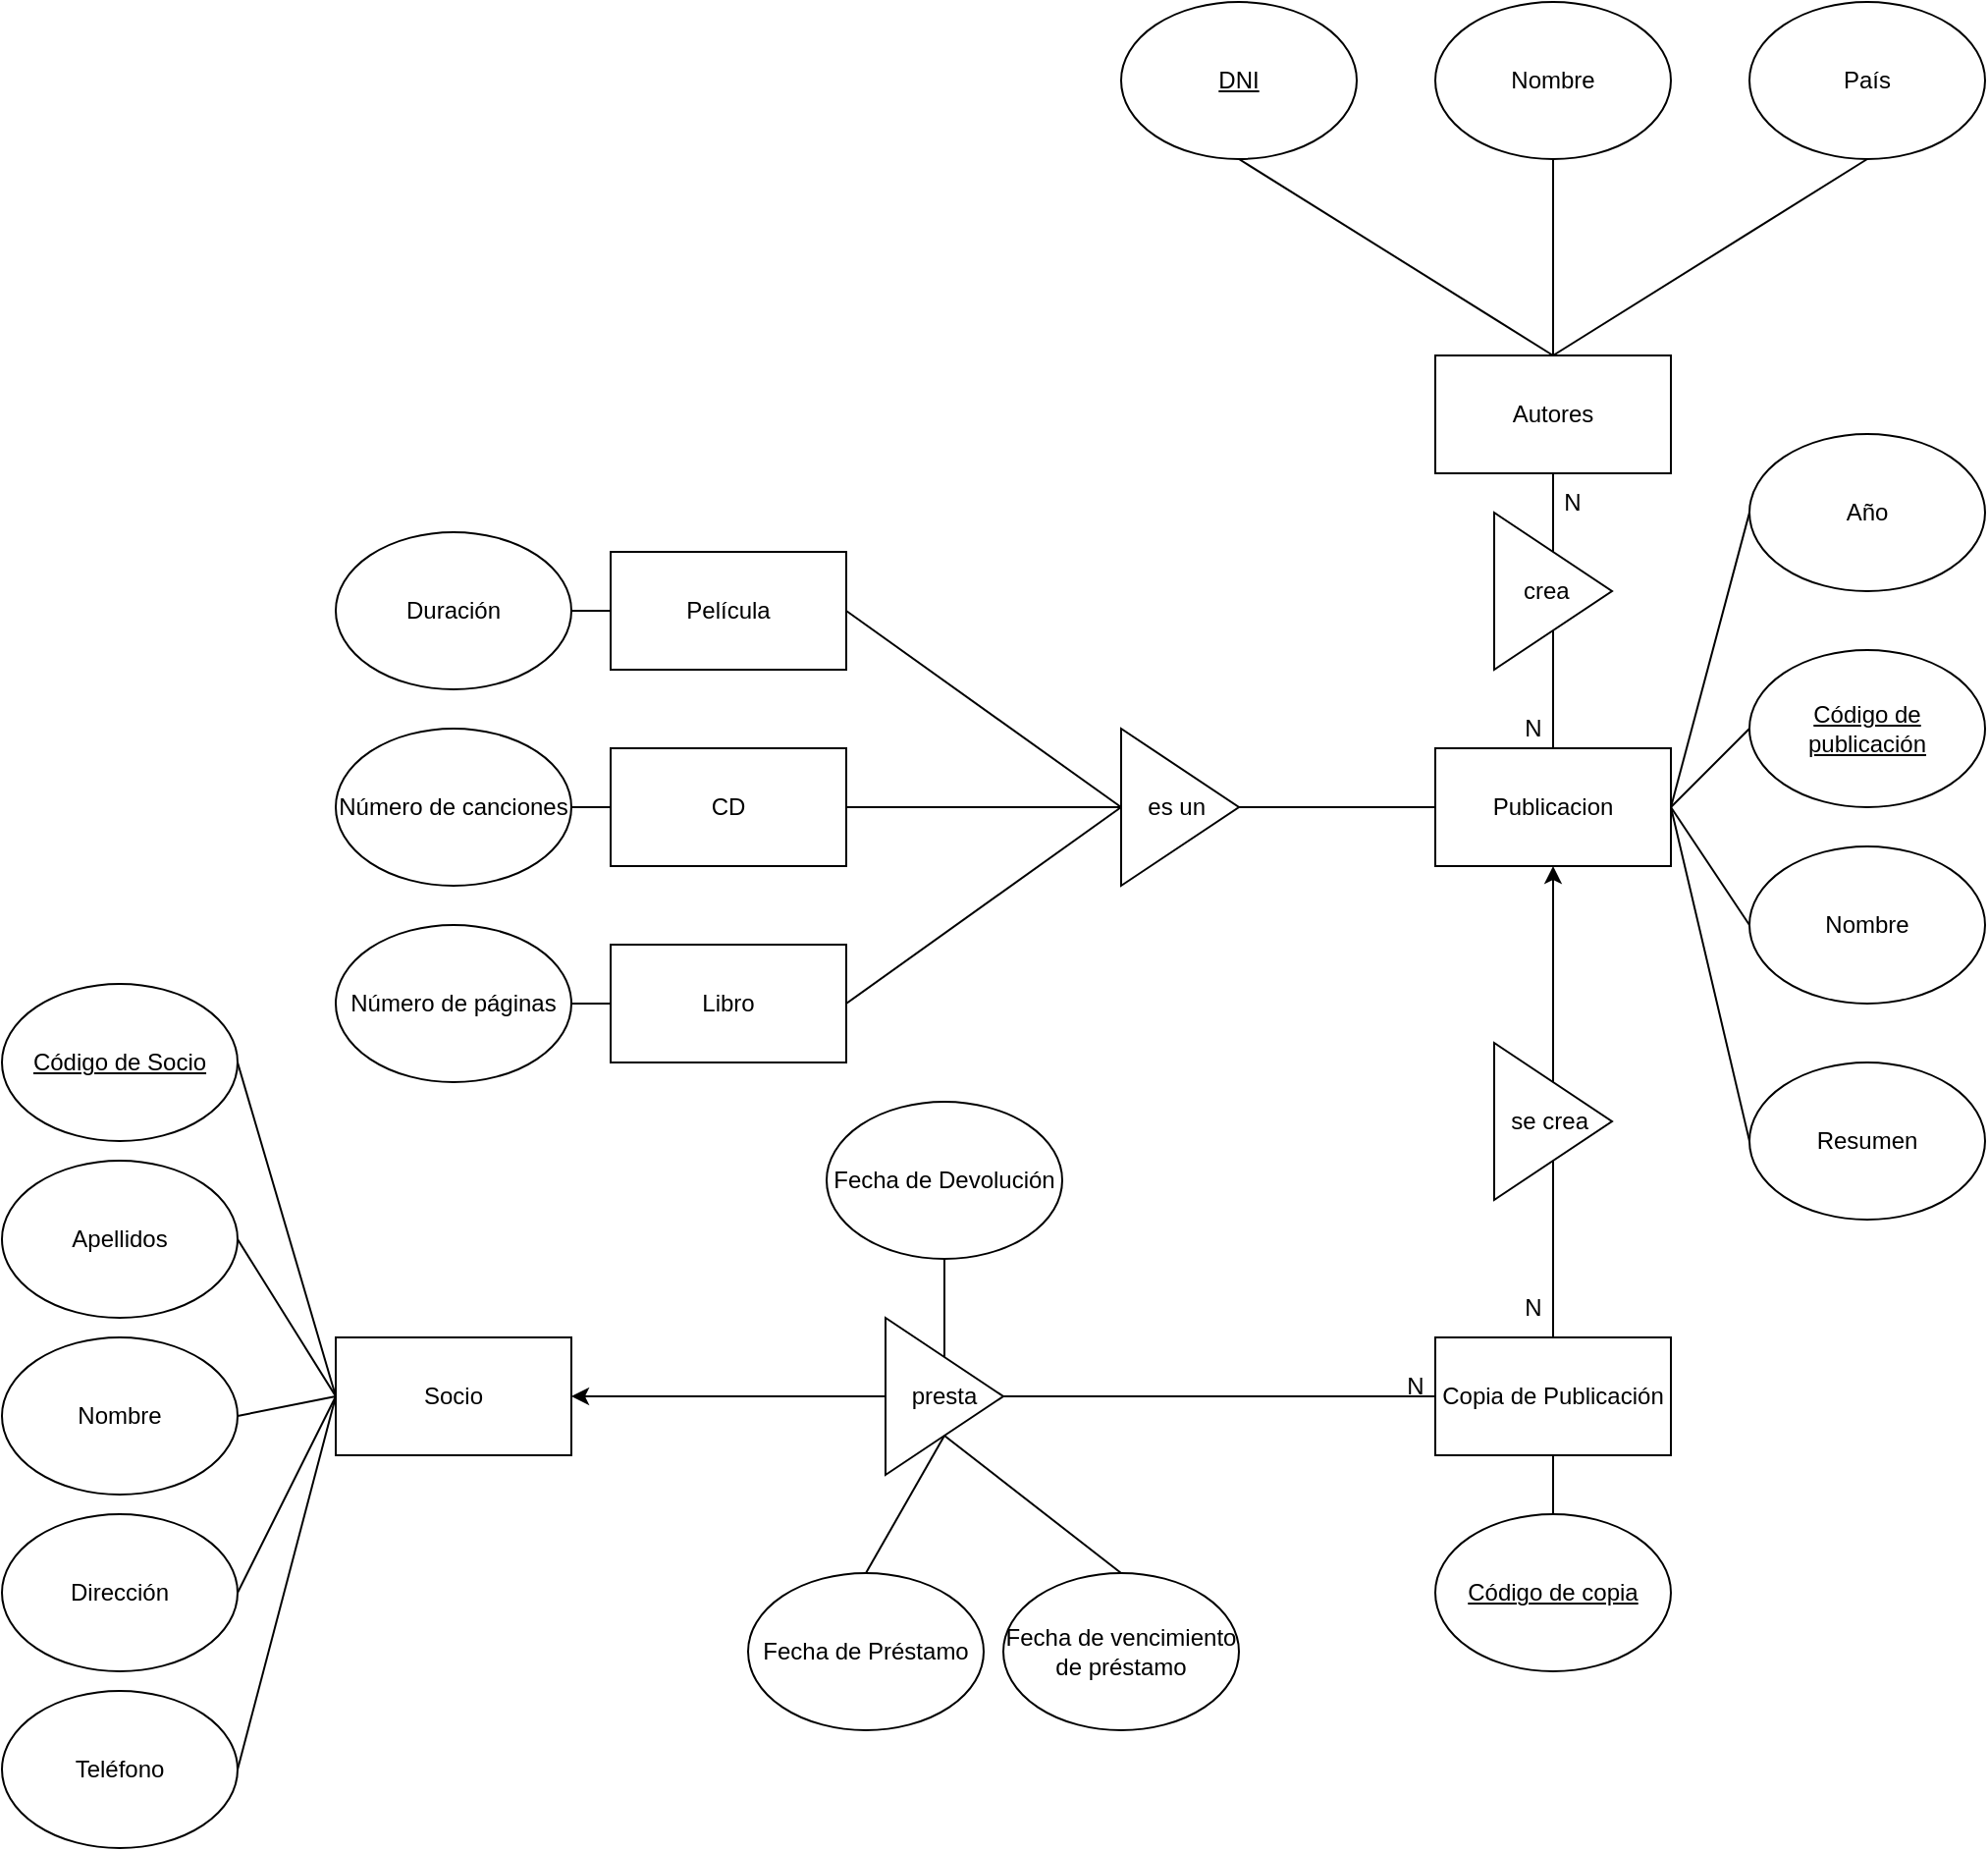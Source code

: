 <mxfile version="26.3.0">
  <diagram name="Página-1" id="hWCPHpr9890_y0SDDMvV">
    <mxGraphModel dx="1034" dy="2086" grid="1" gridSize="10" guides="1" tooltips="1" connect="1" arrows="1" fold="1" page="1" pageScale="1" pageWidth="827" pageHeight="1169" math="0" shadow="0">
      <root>
        <mxCell id="0" />
        <mxCell id="1" parent="0" />
        <mxCell id="wYTLx-t9b_W2EK-wvc39-1" value="Socio" style="rounded=0;whiteSpace=wrap;html=1;" vertex="1" parent="1">
          <mxGeometry x="360" y="250" width="120" height="60" as="geometry" />
        </mxCell>
        <mxCell id="wYTLx-t9b_W2EK-wvc39-2" value="Nombre" style="ellipse;whiteSpace=wrap;html=1;" vertex="1" parent="1">
          <mxGeometry x="190" y="250" width="120" height="80" as="geometry" />
        </mxCell>
        <mxCell id="wYTLx-t9b_W2EK-wvc39-3" value="Apellidos" style="ellipse;whiteSpace=wrap;html=1;" vertex="1" parent="1">
          <mxGeometry x="190" y="160" width="120" height="80" as="geometry" />
        </mxCell>
        <mxCell id="wYTLx-t9b_W2EK-wvc39-4" value="&lt;u&gt;Código de Socio&lt;/u&gt;" style="ellipse;whiteSpace=wrap;html=1;" vertex="1" parent="1">
          <mxGeometry x="190" y="70" width="120" height="80" as="geometry" />
        </mxCell>
        <mxCell id="wYTLx-t9b_W2EK-wvc39-5" value="Dirección" style="ellipse;whiteSpace=wrap;html=1;" vertex="1" parent="1">
          <mxGeometry x="190" y="340" width="120" height="80" as="geometry" />
        </mxCell>
        <mxCell id="wYTLx-t9b_W2EK-wvc39-6" value="Teléfono" style="ellipse;whiteSpace=wrap;html=1;" vertex="1" parent="1">
          <mxGeometry x="190" y="430" width="120" height="80" as="geometry" />
        </mxCell>
        <mxCell id="wYTLx-t9b_W2EK-wvc39-7" value="" style="endArrow=none;html=1;rounded=0;entryX=0;entryY=0.5;entryDx=0;entryDy=0;exitX=1;exitY=0.5;exitDx=0;exitDy=0;" edge="1" parent="1" source="wYTLx-t9b_W2EK-wvc39-6" target="wYTLx-t9b_W2EK-wvc39-1">
          <mxGeometry width="50" height="50" relative="1" as="geometry">
            <mxPoint x="330" y="410" as="sourcePoint" />
            <mxPoint x="380" y="360" as="targetPoint" />
          </mxGeometry>
        </mxCell>
        <mxCell id="wYTLx-t9b_W2EK-wvc39-8" value="" style="endArrow=none;html=1;rounded=0;entryX=0;entryY=0.5;entryDx=0;entryDy=0;exitX=1;exitY=0.5;exitDx=0;exitDy=0;" edge="1" parent="1" source="wYTLx-t9b_W2EK-wvc39-4" target="wYTLx-t9b_W2EK-wvc39-1">
          <mxGeometry width="50" height="50" relative="1" as="geometry">
            <mxPoint x="370" y="180" as="sourcePoint" />
            <mxPoint x="420" y="130" as="targetPoint" />
          </mxGeometry>
        </mxCell>
        <mxCell id="wYTLx-t9b_W2EK-wvc39-9" value="" style="endArrow=none;html=1;rounded=0;entryX=0;entryY=0.5;entryDx=0;entryDy=0;exitX=1;exitY=0.5;exitDx=0;exitDy=0;" edge="1" parent="1" source="wYTLx-t9b_W2EK-wvc39-5" target="wYTLx-t9b_W2EK-wvc39-1">
          <mxGeometry width="50" height="50" relative="1" as="geometry">
            <mxPoint x="300" y="300" as="sourcePoint" />
            <mxPoint x="350" y="250" as="targetPoint" />
          </mxGeometry>
        </mxCell>
        <mxCell id="wYTLx-t9b_W2EK-wvc39-10" value="" style="endArrow=none;html=1;rounded=0;exitX=1;exitY=0.5;exitDx=0;exitDy=0;entryX=0;entryY=0.5;entryDx=0;entryDy=0;" edge="1" parent="1" source="wYTLx-t9b_W2EK-wvc39-3" target="wYTLx-t9b_W2EK-wvc39-1">
          <mxGeometry width="50" height="50" relative="1" as="geometry">
            <mxPoint x="380" y="190" as="sourcePoint" />
            <mxPoint x="430" y="140" as="targetPoint" />
          </mxGeometry>
        </mxCell>
        <mxCell id="wYTLx-t9b_W2EK-wvc39-11" value="" style="endArrow=none;html=1;rounded=0;exitX=1;exitY=0.5;exitDx=0;exitDy=0;entryX=0;entryY=0.5;entryDx=0;entryDy=0;" edge="1" parent="1" source="wYTLx-t9b_W2EK-wvc39-2" target="wYTLx-t9b_W2EK-wvc39-1">
          <mxGeometry width="50" height="50" relative="1" as="geometry">
            <mxPoint x="390" y="160" as="sourcePoint" />
            <mxPoint x="440" y="110" as="targetPoint" />
          </mxGeometry>
        </mxCell>
        <mxCell id="wYTLx-t9b_W2EK-wvc39-12" value="Publicacion" style="rounded=0;whiteSpace=wrap;html=1;" vertex="1" parent="1">
          <mxGeometry x="920" y="-50" width="120" height="60" as="geometry" />
        </mxCell>
        <mxCell id="wYTLx-t9b_W2EK-wvc39-14" value="Copia de Publicación" style="rounded=0;whiteSpace=wrap;html=1;" vertex="1" parent="1">
          <mxGeometry x="920" y="250" width="120" height="60" as="geometry" />
        </mxCell>
        <mxCell id="wYTLx-t9b_W2EK-wvc39-15" value="presta" style="triangle;whiteSpace=wrap;html=1;rotation=0;" vertex="1" parent="1">
          <mxGeometry x="640" y="240" width="60" height="80" as="geometry" />
        </mxCell>
        <mxCell id="wYTLx-t9b_W2EK-wvc39-17" value="&lt;u&gt;Código de copia&lt;/u&gt;" style="ellipse;whiteSpace=wrap;html=1;" vertex="1" parent="1">
          <mxGeometry x="920" y="340" width="120" height="80" as="geometry" />
        </mxCell>
        <mxCell id="wYTLx-t9b_W2EK-wvc39-19" value="" style="endArrow=none;html=1;rounded=0;entryX=0.5;entryY=1;entryDx=0;entryDy=0;exitX=0.5;exitY=0;exitDx=0;exitDy=0;" edge="1" parent="1" source="wYTLx-t9b_W2EK-wvc39-17" target="wYTLx-t9b_W2EK-wvc39-14">
          <mxGeometry width="50" height="50" relative="1" as="geometry">
            <mxPoint x="610" y="400" as="sourcePoint" />
            <mxPoint x="660" y="350" as="targetPoint" />
          </mxGeometry>
        </mxCell>
        <mxCell id="wYTLx-t9b_W2EK-wvc39-21" value="&lt;u&gt;Código de publicación&lt;/u&gt;" style="ellipse;whiteSpace=wrap;html=1;" vertex="1" parent="1">
          <mxGeometry x="1080" y="-100" width="120" height="80" as="geometry" />
        </mxCell>
        <mxCell id="wYTLx-t9b_W2EK-wvc39-22" value="Nombre" style="ellipse;whiteSpace=wrap;html=1;" vertex="1" parent="1">
          <mxGeometry x="1080" width="120" height="80" as="geometry" />
        </mxCell>
        <mxCell id="wYTLx-t9b_W2EK-wvc39-23" value="Año" style="ellipse;whiteSpace=wrap;html=1;" vertex="1" parent="1">
          <mxGeometry x="1080" y="-210" width="120" height="80" as="geometry" />
        </mxCell>
        <mxCell id="wYTLx-t9b_W2EK-wvc39-24" value="Resumen" style="ellipse;whiteSpace=wrap;html=1;" vertex="1" parent="1">
          <mxGeometry x="1080" y="110" width="120" height="80" as="geometry" />
        </mxCell>
        <mxCell id="wYTLx-t9b_W2EK-wvc39-25" value="" style="endArrow=none;html=1;rounded=0;entryX=0;entryY=0.5;entryDx=0;entryDy=0;exitX=1;exitY=0.5;exitDx=0;exitDy=0;" edge="1" parent="1" source="wYTLx-t9b_W2EK-wvc39-12" target="wYTLx-t9b_W2EK-wvc39-23">
          <mxGeometry width="50" height="50" relative="1" as="geometry">
            <mxPoint x="770" y="-70" as="sourcePoint" />
            <mxPoint x="820" y="-120" as="targetPoint" />
          </mxGeometry>
        </mxCell>
        <mxCell id="wYTLx-t9b_W2EK-wvc39-26" value="" style="endArrow=none;html=1;rounded=0;entryX=0;entryY=0.5;entryDx=0;entryDy=0;exitX=1;exitY=0.5;exitDx=0;exitDy=0;" edge="1" parent="1" source="wYTLx-t9b_W2EK-wvc39-12" target="wYTLx-t9b_W2EK-wvc39-21">
          <mxGeometry width="50" height="50" relative="1" as="geometry">
            <mxPoint x="1010" y="-130" as="sourcePoint" />
            <mxPoint x="1060" y="-180" as="targetPoint" />
          </mxGeometry>
        </mxCell>
        <mxCell id="wYTLx-t9b_W2EK-wvc39-27" value="" style="endArrow=none;html=1;rounded=0;entryX=0;entryY=0.5;entryDx=0;entryDy=0;exitX=1;exitY=0.5;exitDx=0;exitDy=0;" edge="1" parent="1" source="wYTLx-t9b_W2EK-wvc39-12" target="wYTLx-t9b_W2EK-wvc39-22">
          <mxGeometry width="50" height="50" relative="1" as="geometry">
            <mxPoint x="790" y="180" as="sourcePoint" />
            <mxPoint x="840" y="130" as="targetPoint" />
          </mxGeometry>
        </mxCell>
        <mxCell id="wYTLx-t9b_W2EK-wvc39-28" value="" style="endArrow=none;html=1;rounded=0;entryX=0;entryY=0.5;entryDx=0;entryDy=0;exitX=1;exitY=0.5;exitDx=0;exitDy=0;" edge="1" parent="1" source="wYTLx-t9b_W2EK-wvc39-12" target="wYTLx-t9b_W2EK-wvc39-24">
          <mxGeometry width="50" height="50" relative="1" as="geometry">
            <mxPoint x="760" y="220" as="sourcePoint" />
            <mxPoint x="810" y="170" as="targetPoint" />
          </mxGeometry>
        </mxCell>
        <mxCell id="wYTLx-t9b_W2EK-wvc39-29" value="Autores" style="rounded=0;whiteSpace=wrap;html=1;" vertex="1" parent="1">
          <mxGeometry x="920" y="-250" width="120" height="60" as="geometry" />
        </mxCell>
        <mxCell id="wYTLx-t9b_W2EK-wvc39-30" value="&lt;u&gt;DNI&lt;/u&gt;" style="ellipse;whiteSpace=wrap;html=1;" vertex="1" parent="1">
          <mxGeometry x="760" y="-430" width="120" height="80" as="geometry" />
        </mxCell>
        <mxCell id="wYTLx-t9b_W2EK-wvc39-31" value="Nombre" style="ellipse;whiteSpace=wrap;html=1;" vertex="1" parent="1">
          <mxGeometry x="920" y="-430" width="120" height="80" as="geometry" />
        </mxCell>
        <mxCell id="wYTLx-t9b_W2EK-wvc39-32" value="País" style="ellipse;whiteSpace=wrap;html=1;" vertex="1" parent="1">
          <mxGeometry x="1080" y="-430" width="120" height="80" as="geometry" />
        </mxCell>
        <mxCell id="wYTLx-t9b_W2EK-wvc39-33" value="" style="endArrow=none;html=1;rounded=0;entryX=0.5;entryY=0;entryDx=0;entryDy=0;exitX=0.5;exitY=1;exitDx=0;exitDy=0;" edge="1" parent="1" source="wYTLx-t9b_W2EK-wvc39-30" target="wYTLx-t9b_W2EK-wvc39-29">
          <mxGeometry width="50" height="50" relative="1" as="geometry">
            <mxPoint x="570" y="-120" as="sourcePoint" />
            <mxPoint x="620" y="-170" as="targetPoint" />
          </mxGeometry>
        </mxCell>
        <mxCell id="wYTLx-t9b_W2EK-wvc39-34" value="" style="endArrow=none;html=1;rounded=0;entryX=0.5;entryY=1;entryDx=0;entryDy=0;exitX=0.5;exitY=0;exitDx=0;exitDy=0;" edge="1" parent="1" source="wYTLx-t9b_W2EK-wvc39-29" target="wYTLx-t9b_W2EK-wvc39-31">
          <mxGeometry width="50" height="50" relative="1" as="geometry">
            <mxPoint x="640" y="-120" as="sourcePoint" />
            <mxPoint x="690" y="-170" as="targetPoint" />
          </mxGeometry>
        </mxCell>
        <mxCell id="wYTLx-t9b_W2EK-wvc39-36" value="" style="endArrow=none;html=1;rounded=0;entryX=0.5;entryY=1;entryDx=0;entryDy=0;exitX=0.5;exitY=0;exitDx=0;exitDy=0;" edge="1" parent="1" source="wYTLx-t9b_W2EK-wvc39-29" target="wYTLx-t9b_W2EK-wvc39-32">
          <mxGeometry width="50" height="50" relative="1" as="geometry">
            <mxPoint x="760" y="-160" as="sourcePoint" />
            <mxPoint x="810" y="-210" as="targetPoint" />
          </mxGeometry>
        </mxCell>
        <mxCell id="wYTLx-t9b_W2EK-wvc39-37" value="Libro" style="rounded=0;whiteSpace=wrap;html=1;" vertex="1" parent="1">
          <mxGeometry x="500" y="50" width="120" height="60" as="geometry" />
        </mxCell>
        <mxCell id="wYTLx-t9b_W2EK-wvc39-40" value="Número de páginas" style="ellipse;whiteSpace=wrap;html=1;" vertex="1" parent="1">
          <mxGeometry x="360" y="40" width="120" height="80" as="geometry" />
        </mxCell>
        <mxCell id="wYTLx-t9b_W2EK-wvc39-42" value="CD" style="rounded=0;whiteSpace=wrap;html=1;" vertex="1" parent="1">
          <mxGeometry x="500" y="-50" width="120" height="60" as="geometry" />
        </mxCell>
        <mxCell id="wYTLx-t9b_W2EK-wvc39-43" value="Número de canciones" style="ellipse;whiteSpace=wrap;html=1;" vertex="1" parent="1">
          <mxGeometry x="360" y="-60" width="120" height="80" as="geometry" />
        </mxCell>
        <mxCell id="wYTLx-t9b_W2EK-wvc39-44" value="Película" style="rounded=0;whiteSpace=wrap;html=1;" vertex="1" parent="1">
          <mxGeometry x="500" y="-150" width="120" height="60" as="geometry" />
        </mxCell>
        <mxCell id="wYTLx-t9b_W2EK-wvc39-45" value="Duración" style="ellipse;whiteSpace=wrap;html=1;" vertex="1" parent="1">
          <mxGeometry x="360" y="-160" width="120" height="80" as="geometry" />
        </mxCell>
        <mxCell id="wYTLx-t9b_W2EK-wvc39-47" value="es un&amp;nbsp;" style="triangle;whiteSpace=wrap;html=1;" vertex="1" parent="1">
          <mxGeometry x="760" y="-60" width="60" height="80" as="geometry" />
        </mxCell>
        <mxCell id="wYTLx-t9b_W2EK-wvc39-49" value="" style="endArrow=classic;html=1;rounded=0;entryX=0.5;entryY=1;entryDx=0;entryDy=0;exitX=0.5;exitY=0;exitDx=0;exitDy=0;" edge="1" parent="1" source="wYTLx-t9b_W2EK-wvc39-50" target="wYTLx-t9b_W2EK-wvc39-12">
          <mxGeometry width="50" height="50" relative="1" as="geometry">
            <mxPoint x="970" y="90" as="sourcePoint" />
            <mxPoint x="970" y="70" as="targetPoint" />
          </mxGeometry>
        </mxCell>
        <mxCell id="wYTLx-t9b_W2EK-wvc39-50" value="se crea&amp;nbsp;" style="triangle;whiteSpace=wrap;html=1;" vertex="1" parent="1">
          <mxGeometry x="950" y="100" width="60" height="80" as="geometry" />
        </mxCell>
        <mxCell id="wYTLx-t9b_W2EK-wvc39-51" value="" style="endArrow=none;html=1;rounded=0;entryX=0.5;entryY=1;entryDx=0;entryDy=0;exitX=0.5;exitY=0;exitDx=0;exitDy=0;" edge="1" parent="1" source="wYTLx-t9b_W2EK-wvc39-14" target="wYTLx-t9b_W2EK-wvc39-50">
          <mxGeometry width="50" height="50" relative="1" as="geometry">
            <mxPoint x="940" y="240" as="sourcePoint" />
            <mxPoint x="990" y="190" as="targetPoint" />
          </mxGeometry>
        </mxCell>
        <mxCell id="wYTLx-t9b_W2EK-wvc39-52" value="N" style="text;html=1;align=center;verticalAlign=middle;whiteSpace=wrap;rounded=0;" vertex="1" parent="1">
          <mxGeometry x="940" y="220" width="60" height="30" as="geometry" />
        </mxCell>
        <mxCell id="wYTLx-t9b_W2EK-wvc39-53" value="Fecha de Préstamo" style="ellipse;whiteSpace=wrap;html=1;" vertex="1" parent="1">
          <mxGeometry x="570" y="370" width="120" height="80" as="geometry" />
        </mxCell>
        <mxCell id="wYTLx-t9b_W2EK-wvc39-54" value="Fecha de vencimiento de préstamo" style="ellipse;whiteSpace=wrap;html=1;" vertex="1" parent="1">
          <mxGeometry x="700" y="370" width="120" height="80" as="geometry" />
        </mxCell>
        <mxCell id="wYTLx-t9b_W2EK-wvc39-55" value="&lt;div&gt;Fecha de Devolución&lt;/div&gt;" style="ellipse;whiteSpace=wrap;html=1;" vertex="1" parent="1">
          <mxGeometry x="610" y="130" width="120" height="80" as="geometry" />
        </mxCell>
        <mxCell id="wYTLx-t9b_W2EK-wvc39-56" value="" style="endArrow=none;html=1;rounded=0;entryX=0;entryY=0.5;entryDx=0;entryDy=0;" edge="1" parent="1" source="wYTLx-t9b_W2EK-wvc39-47" target="wYTLx-t9b_W2EK-wvc39-12">
          <mxGeometry width="50" height="50" relative="1" as="geometry">
            <mxPoint x="720" y="-80" as="sourcePoint" />
            <mxPoint x="770" y="-130" as="targetPoint" />
          </mxGeometry>
        </mxCell>
        <mxCell id="wYTLx-t9b_W2EK-wvc39-57" value="" style="endArrow=none;html=1;rounded=0;entryX=0;entryY=0.5;entryDx=0;entryDy=0;exitX=1;exitY=0.5;exitDx=0;exitDy=0;" edge="1" parent="1" source="wYTLx-t9b_W2EK-wvc39-42" target="wYTLx-t9b_W2EK-wvc39-47">
          <mxGeometry width="50" height="50" relative="1" as="geometry">
            <mxPoint x="660" as="sourcePoint" />
            <mxPoint x="710" y="-50" as="targetPoint" />
          </mxGeometry>
        </mxCell>
        <mxCell id="wYTLx-t9b_W2EK-wvc39-58" value="" style="endArrow=none;html=1;rounded=0;entryX=0;entryY=0.5;entryDx=0;entryDy=0;exitX=1;exitY=0.5;exitDx=0;exitDy=0;" edge="1" parent="1" source="wYTLx-t9b_W2EK-wvc39-44" target="wYTLx-t9b_W2EK-wvc39-47">
          <mxGeometry width="50" height="50" relative="1" as="geometry">
            <mxPoint x="680" y="-120" as="sourcePoint" />
            <mxPoint x="730" y="-170" as="targetPoint" />
          </mxGeometry>
        </mxCell>
        <mxCell id="wYTLx-t9b_W2EK-wvc39-59" value="" style="endArrow=none;html=1;rounded=0;entryX=0;entryY=0.5;entryDx=0;entryDy=0;exitX=1;exitY=0.5;exitDx=0;exitDy=0;" edge="1" parent="1" source="wYTLx-t9b_W2EK-wvc39-37" target="wYTLx-t9b_W2EK-wvc39-47">
          <mxGeometry width="50" height="50" relative="1" as="geometry">
            <mxPoint x="650" y="70" as="sourcePoint" />
            <mxPoint x="700" y="20" as="targetPoint" />
          </mxGeometry>
        </mxCell>
        <mxCell id="wYTLx-t9b_W2EK-wvc39-61" value="" style="endArrow=none;html=1;rounded=0;entryX=0.5;entryY=1;entryDx=0;entryDy=0;exitX=0.5;exitY=0;exitDx=0;exitDy=0;" edge="1" parent="1" source="wYTLx-t9b_W2EK-wvc39-62" target="wYTLx-t9b_W2EK-wvc39-29">
          <mxGeometry width="50" height="50" relative="1" as="geometry">
            <mxPoint x="980" y="-140" as="sourcePoint" />
            <mxPoint x="990" y="-150" as="targetPoint" />
          </mxGeometry>
        </mxCell>
        <mxCell id="wYTLx-t9b_W2EK-wvc39-62" value="crea&amp;nbsp;&amp;nbsp;" style="triangle;whiteSpace=wrap;html=1;" vertex="1" parent="1">
          <mxGeometry x="950" y="-170" width="60" height="80" as="geometry" />
        </mxCell>
        <mxCell id="wYTLx-t9b_W2EK-wvc39-63" value="" style="endArrow=none;html=1;rounded=0;entryX=0.5;entryY=1;entryDx=0;entryDy=0;exitX=0.5;exitY=0;exitDx=0;exitDy=0;" edge="1" parent="1" source="wYTLx-t9b_W2EK-wvc39-12" target="wYTLx-t9b_W2EK-wvc39-62">
          <mxGeometry width="50" height="50" relative="1" as="geometry">
            <mxPoint x="790" y="-70" as="sourcePoint" />
            <mxPoint x="840" y="-120" as="targetPoint" />
          </mxGeometry>
        </mxCell>
        <mxCell id="wYTLx-t9b_W2EK-wvc39-64" value="N" style="text;html=1;align=center;verticalAlign=middle;whiteSpace=wrap;rounded=0;" vertex="1" parent="1">
          <mxGeometry x="940" y="-75" width="60" height="30" as="geometry" />
        </mxCell>
        <mxCell id="wYTLx-t9b_W2EK-wvc39-65" value="N" style="text;html=1;align=center;verticalAlign=middle;whiteSpace=wrap;rounded=0;" vertex="1" parent="1">
          <mxGeometry x="960" y="-190" width="60" height="30" as="geometry" />
        </mxCell>
        <mxCell id="wYTLx-t9b_W2EK-wvc39-66" value="" style="endArrow=none;html=1;rounded=0;entryX=0;entryY=0.5;entryDx=0;entryDy=0;exitX=1;exitY=0.5;exitDx=0;exitDy=0;" edge="1" parent="1" source="wYTLx-t9b_W2EK-wvc39-45" target="wYTLx-t9b_W2EK-wvc39-44">
          <mxGeometry width="50" height="50" relative="1" as="geometry">
            <mxPoint x="480" y="50" as="sourcePoint" />
            <mxPoint x="530" as="targetPoint" />
          </mxGeometry>
        </mxCell>
        <mxCell id="wYTLx-t9b_W2EK-wvc39-67" value="" style="endArrow=none;html=1;rounded=0;entryX=0;entryY=0.5;entryDx=0;entryDy=0;exitX=1;exitY=0.5;exitDx=0;exitDy=0;" edge="1" parent="1" source="wYTLx-t9b_W2EK-wvc39-43" target="wYTLx-t9b_W2EK-wvc39-42">
          <mxGeometry width="50" height="50" relative="1" as="geometry">
            <mxPoint x="420" y="10" as="sourcePoint" />
            <mxPoint x="470" y="-40" as="targetPoint" />
          </mxGeometry>
        </mxCell>
        <mxCell id="wYTLx-t9b_W2EK-wvc39-68" value="" style="endArrow=none;html=1;rounded=0;entryX=0;entryY=0.5;entryDx=0;entryDy=0;exitX=1;exitY=0.5;exitDx=0;exitDy=0;" edge="1" parent="1" source="wYTLx-t9b_W2EK-wvc39-40" target="wYTLx-t9b_W2EK-wvc39-37">
          <mxGeometry width="50" height="50" relative="1" as="geometry">
            <mxPoint x="410" y="110" as="sourcePoint" />
            <mxPoint x="460" y="60" as="targetPoint" />
          </mxGeometry>
        </mxCell>
        <mxCell id="wYTLx-t9b_W2EK-wvc39-69" style="edgeStyle=orthogonalEdgeStyle;rounded=0;orthogonalLoop=1;jettySize=auto;html=1;exitX=0.5;exitY=1;exitDx=0;exitDy=0;" edge="1" parent="1" source="wYTLx-t9b_W2EK-wvc39-55" target="wYTLx-t9b_W2EK-wvc39-55">
          <mxGeometry relative="1" as="geometry" />
        </mxCell>
        <mxCell id="wYTLx-t9b_W2EK-wvc39-71" value="" style="endArrow=none;html=1;rounded=0;exitX=1;exitY=0.5;exitDx=0;exitDy=0;entryX=0;entryY=0.5;entryDx=0;entryDy=0;" edge="1" parent="1" source="wYTLx-t9b_W2EK-wvc39-15" target="wYTLx-t9b_W2EK-wvc39-14">
          <mxGeometry width="50" height="50" relative="1" as="geometry">
            <mxPoint x="770" y="290" as="sourcePoint" />
            <mxPoint x="820" y="240" as="targetPoint" />
          </mxGeometry>
        </mxCell>
        <mxCell id="wYTLx-t9b_W2EK-wvc39-73" value="" style="endArrow=none;html=1;rounded=0;entryX=0.5;entryY=1;entryDx=0;entryDy=0;exitX=0.5;exitY=0;exitDx=0;exitDy=0;" edge="1" parent="1" source="wYTLx-t9b_W2EK-wvc39-15" target="wYTLx-t9b_W2EK-wvc39-55">
          <mxGeometry width="50" height="50" relative="1" as="geometry">
            <mxPoint x="470" y="410" as="sourcePoint" />
            <mxPoint x="520" y="360" as="targetPoint" />
          </mxGeometry>
        </mxCell>
        <mxCell id="wYTLx-t9b_W2EK-wvc39-74" value="" style="endArrow=none;html=1;rounded=0;entryX=0.5;entryY=1;entryDx=0;entryDy=0;exitX=0.5;exitY=0;exitDx=0;exitDy=0;" edge="1" parent="1" source="wYTLx-t9b_W2EK-wvc39-53" target="wYTLx-t9b_W2EK-wvc39-15">
          <mxGeometry width="50" height="50" relative="1" as="geometry">
            <mxPoint x="530" y="350" as="sourcePoint" />
            <mxPoint x="580" y="300" as="targetPoint" />
          </mxGeometry>
        </mxCell>
        <mxCell id="wYTLx-t9b_W2EK-wvc39-75" value="" style="endArrow=none;html=1;rounded=0;entryX=0.5;entryY=1;entryDx=0;entryDy=0;exitX=0.5;exitY=0;exitDx=0;exitDy=0;" edge="1" parent="1" source="wYTLx-t9b_W2EK-wvc39-54" target="wYTLx-t9b_W2EK-wvc39-15">
          <mxGeometry width="50" height="50" relative="1" as="geometry">
            <mxPoint x="770" y="370" as="sourcePoint" />
            <mxPoint x="820" y="320" as="targetPoint" />
          </mxGeometry>
        </mxCell>
        <mxCell id="wYTLx-t9b_W2EK-wvc39-77" value="N" style="text;html=1;align=center;verticalAlign=middle;whiteSpace=wrap;rounded=0;" vertex="1" parent="1">
          <mxGeometry x="880" y="260" width="60" height="30" as="geometry" />
        </mxCell>
        <mxCell id="wYTLx-t9b_W2EK-wvc39-78" value="" style="endArrow=classic;html=1;rounded=0;entryX=1;entryY=0.5;entryDx=0;entryDy=0;exitX=0;exitY=0.5;exitDx=0;exitDy=0;" edge="1" parent="1" source="wYTLx-t9b_W2EK-wvc39-15" target="wYTLx-t9b_W2EK-wvc39-1">
          <mxGeometry width="50" height="50" relative="1" as="geometry">
            <mxPoint x="450" y="430" as="sourcePoint" />
            <mxPoint x="500" y="380" as="targetPoint" />
          </mxGeometry>
        </mxCell>
      </root>
    </mxGraphModel>
  </diagram>
</mxfile>
